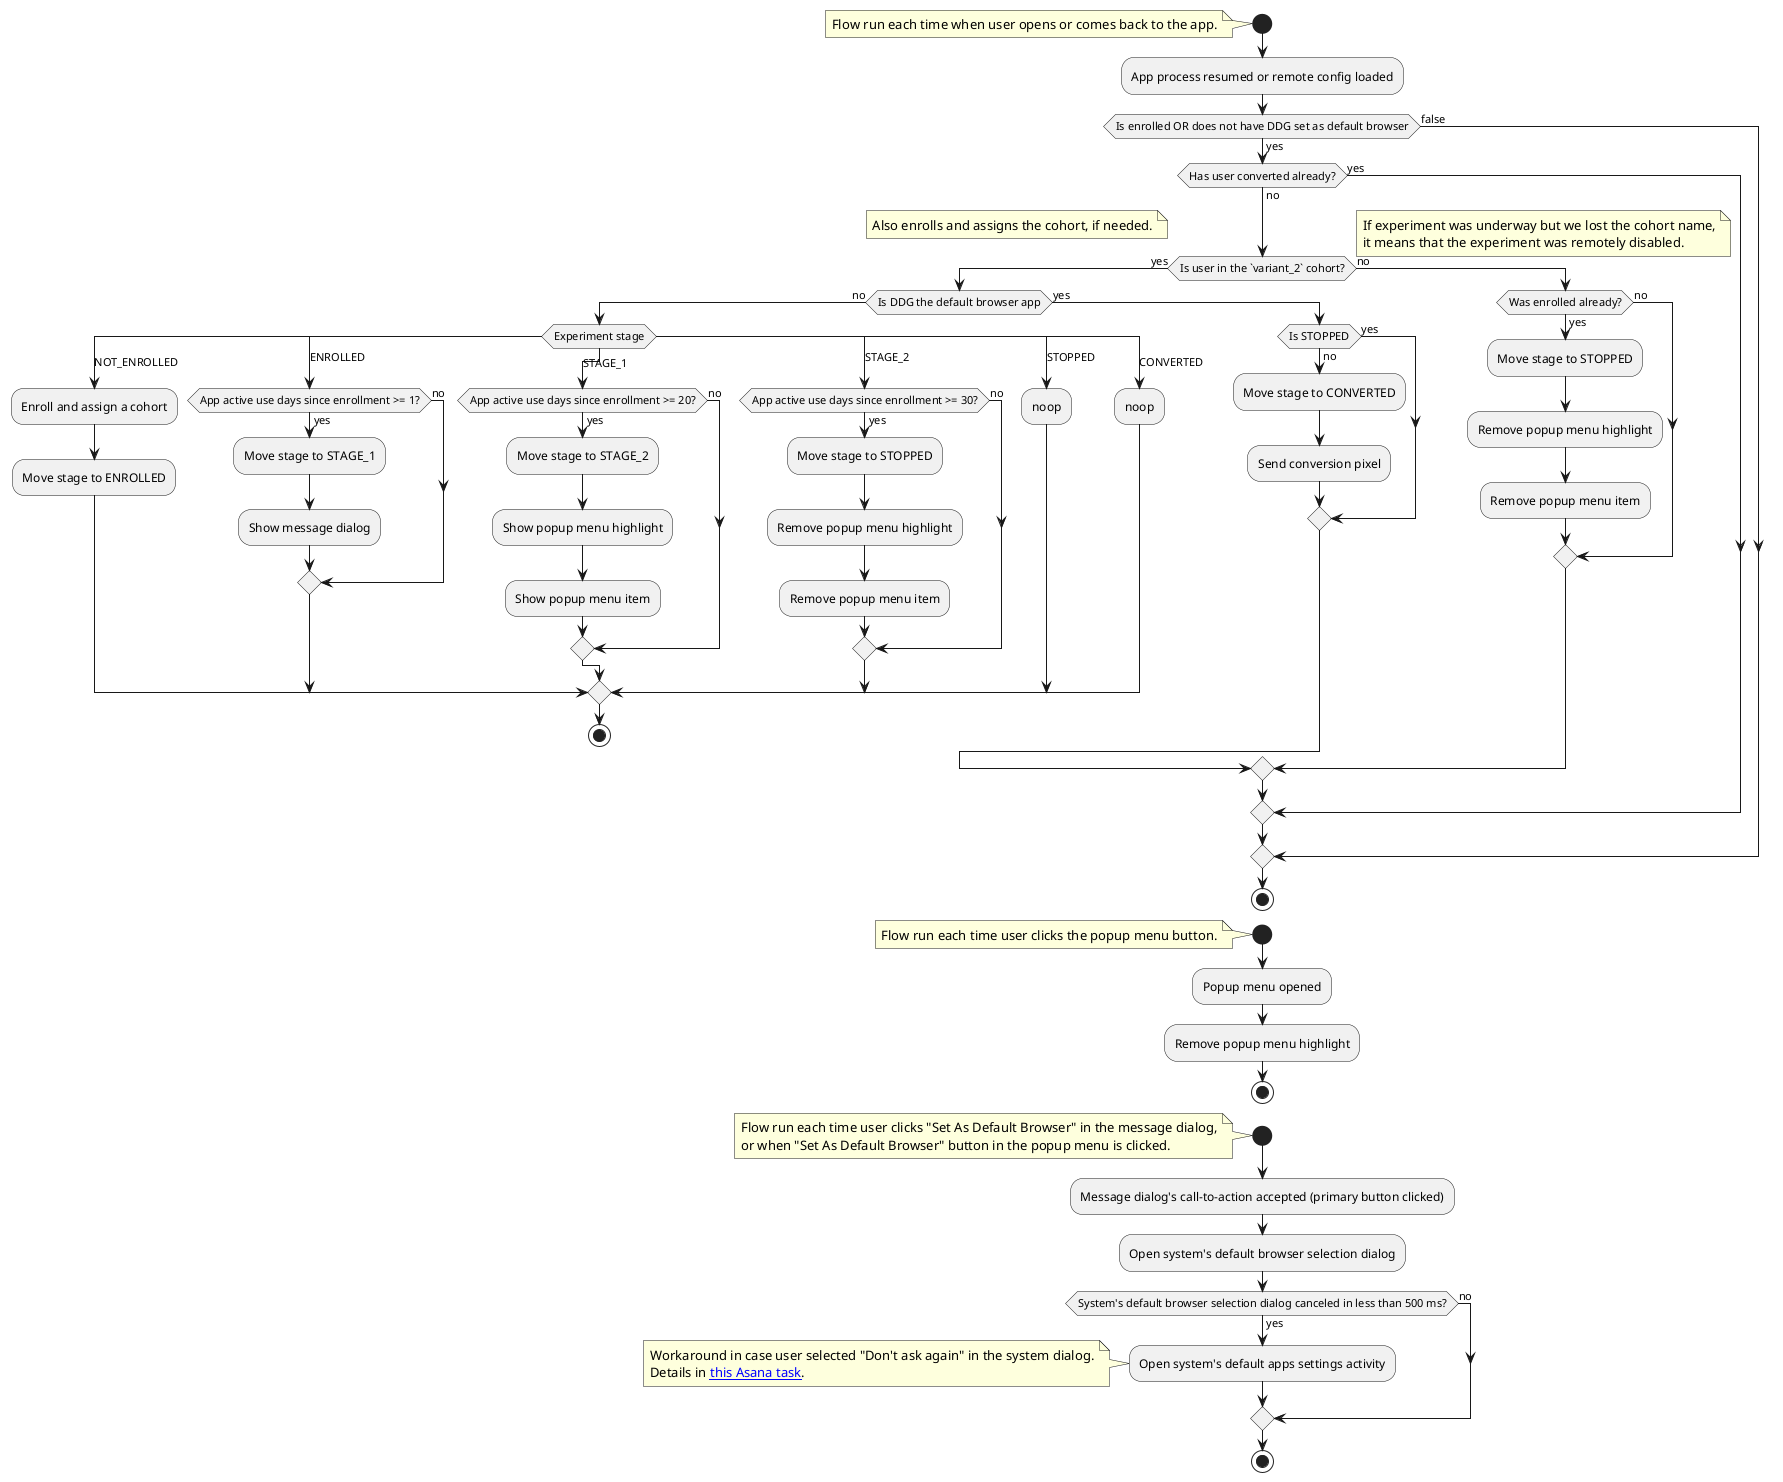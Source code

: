 @startuml
start
note
  Flow run each time when user opens or comes back to the app.
end note
:App process resumed or remote config loaded;
if (Is enrolled OR does not have DDG set as default browser) then (yes)
  if (Has user converted already?) then (no)
    if (Is user in the `variant_2` cohort?) then (yes)
      note
         Also enrolls and assigns the cohort, if needed.
      end note
      if (Is DDG the default browser app) then (no)
        switch (Experiment stage)
        case (NOT_ENROLLED)
          :Enroll and assign a cohort;
          :Move stage to ENROLLED;
        case (ENROLLED)
          if (App active use days since enrollment >= 1?) then (yes)
            :Move stage to STAGE_1;
            :Show message dialog;
          else (no)
          endif
        case (STAGE_1)
          if (App active use days since enrollment >= 20?) then (yes)
            :Move stage to STAGE_2;
            :Show popup menu highlight;
              :Show popup menu item;
          else (no)
          endif
        case (STAGE_2)
          if (App active use days since enrollment >= 30?) then (yes)
            :Move stage to STOPPED;
            :Remove popup menu highlight;
            :Remove popup menu item;
          else (no)
          endif
        case (STOPPED)
          :noop;
        case (CONVERTED)
          :noop;
        endswitch
        stop
      else (yes)
        if (Is STOPPED) is (yes) then
        else (no)
          :Move stage to CONVERTED;
          :Send conversion pixel;
        endif
      endif
    else (no)
      note right
        If experiment was underway but we lost the cohort name,
        it means that the experiment was remotely disabled.
      end note
      if (Was enrolled already?) is (yes) then
        :Move stage to STOPPED;
        :Remove popup menu highlight;
        :Remove popup menu item;
      else (no)
      endif
    endif
  else (yes)
    endif
else (false)
endif
stop

start
note
  Flow run each time user clicks the popup menu button.
end note
:Popup menu opened;
:Remove popup menu highlight;
stop

start
note
  Flow run each time user clicks "Set As Default Browser" in the message dialog,
  or when "Set As Default Browser" button in the popup menu is clicked.
end note
:Message dialog's call-to-action accepted (primary button clicked);
:Open system's default browser selection dialog;
if (System's default browser selection dialog canceled in less than 500 ms?) then (yes)
  :Open system's default apps settings activity;
  note
    Workaround in case user selected "Don't ask again" in the system dialog.
    Details in [[https://app.asana.com/0/0/1208996977455495/f this Asana task]].
  end note
else (no)
endif
stop

@enduml
